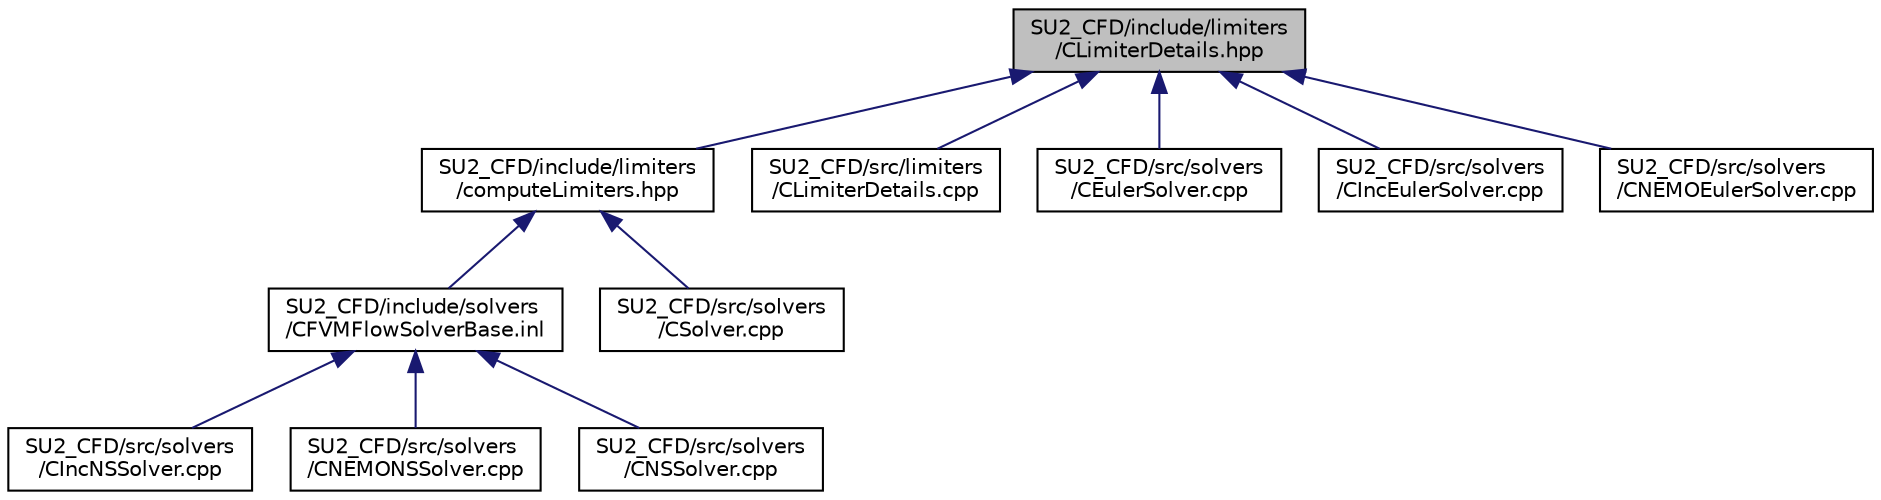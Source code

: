 digraph "SU2_CFD/include/limiters/CLimiterDetails.hpp"
{
 // LATEX_PDF_SIZE
  edge [fontname="Helvetica",fontsize="10",labelfontname="Helvetica",labelfontsize="10"];
  node [fontname="Helvetica",fontsize="10",shape=record];
  Node1 [label="SU2_CFD/include/limiters\l/CLimiterDetails.hpp",height=0.2,width=0.4,color="black", fillcolor="grey75", style="filled", fontcolor="black",tooltip="A class template that allows defining limiters via specialization of particular details."];
  Node1 -> Node2 [dir="back",color="midnightblue",fontsize="10",style="solid",fontname="Helvetica"];
  Node2 [label="SU2_CFD/include/limiters\l/computeLimiters.hpp",height=0.2,width=0.4,color="black", fillcolor="white", style="filled",URL="$computeLimiters_8hpp.html",tooltip="Compute limiters wrapper function."];
  Node2 -> Node3 [dir="back",color="midnightblue",fontsize="10",style="solid",fontname="Helvetica"];
  Node3 [label="SU2_CFD/include/solvers\l/CFVMFlowSolverBase.inl",height=0.2,width=0.4,color="black", fillcolor="white", style="filled",URL="$CFVMFlowSolverBase_8inl.html",tooltip="Base class template for all FVM flow solvers."];
  Node3 -> Node4 [dir="back",color="midnightblue",fontsize="10",style="solid",fontname="Helvetica"];
  Node4 [label="SU2_CFD/src/solvers\l/CIncNSSolver.cpp",height=0.2,width=0.4,color="black", fillcolor="white", style="filled",URL="$CIncNSSolver_8cpp.html",tooltip="Main subroutines for solving Navier-Stokes incompressible flow."];
  Node3 -> Node5 [dir="back",color="midnightblue",fontsize="10",style="solid",fontname="Helvetica"];
  Node5 [label="SU2_CFD/src/solvers\l/CNEMONSSolver.cpp",height=0.2,width=0.4,color="black", fillcolor="white", style="filled",URL="$CNEMONSSolver_8cpp.html",tooltip="Headers of the CNEMONSSolver class."];
  Node3 -> Node6 [dir="back",color="midnightblue",fontsize="10",style="solid",fontname="Helvetica"];
  Node6 [label="SU2_CFD/src/solvers\l/CNSSolver.cpp",height=0.2,width=0.4,color="black", fillcolor="white", style="filled",URL="$CNSSolver_8cpp.html",tooltip="Main subroutines for solving Finite-Volume Navier-Stokes flow problems."];
  Node2 -> Node7 [dir="back",color="midnightblue",fontsize="10",style="solid",fontname="Helvetica"];
  Node7 [label="SU2_CFD/src/solvers\l/CSolver.cpp",height=0.2,width=0.4,color="black", fillcolor="white", style="filled",URL="$CSolver_8cpp.html",tooltip="Main subroutines for CSolver class."];
  Node1 -> Node8 [dir="back",color="midnightblue",fontsize="10",style="solid",fontname="Helvetica"];
  Node8 [label="SU2_CFD/src/limiters\l/CLimiterDetails.cpp",height=0.2,width=0.4,color="black", fillcolor="white", style="filled",URL="$CLimiterDetails_8cpp.html",tooltip="A class template that allows defining limiters via specialization of particular details."];
  Node1 -> Node9 [dir="back",color="midnightblue",fontsize="10",style="solid",fontname="Helvetica"];
  Node9 [label="SU2_CFD/src/solvers\l/CEulerSolver.cpp",height=0.2,width=0.4,color="black", fillcolor="white", style="filled",URL="$CEulerSolver_8cpp.html",tooltip="Main subroutines for solving Finite-Volume Euler flow problems."];
  Node1 -> Node10 [dir="back",color="midnightblue",fontsize="10",style="solid",fontname="Helvetica"];
  Node10 [label="SU2_CFD/src/solvers\l/CIncEulerSolver.cpp",height=0.2,width=0.4,color="black", fillcolor="white", style="filled",URL="$CIncEulerSolver_8cpp.html",tooltip="Main subroutines for solving incompressible flow (Euler, Navier-Stokes, etc.)."];
  Node1 -> Node11 [dir="back",color="midnightblue",fontsize="10",style="solid",fontname="Helvetica"];
  Node11 [label="SU2_CFD/src/solvers\l/CNEMOEulerSolver.cpp",height=0.2,width=0.4,color="black", fillcolor="white", style="filled",URL="$CNEMOEulerSolver_8cpp.html",tooltip="Headers of the CNEMOEulerSolver class."];
}
